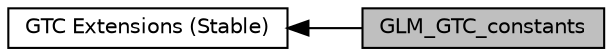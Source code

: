 digraph "GLM_GTC_constants"
{
  edge [fontname="Helvetica",fontsize="10",labelfontname="Helvetica",labelfontsize="10"];
  node [fontname="Helvetica",fontsize="10",shape=box];
  rankdir=LR;
  Node2 [label="GTC Extensions (Stable)",height=0.2,width=0.4,color="black", fillcolor="white", style="filled",URL="$group__gtc.html",tooltip="Functions and types that the GLSL specification doesn't define, but useful to have for a C++ program."];
  Node1 [label="GLM_GTC_constants",height=0.2,width=0.4,color="black", fillcolor="grey75", style="filled", fontcolor="black",tooltip="Provide a list of constants and precomputed useful values."];
  Node2->Node1 [shape=plaintext, dir="back", style="solid"];
}
